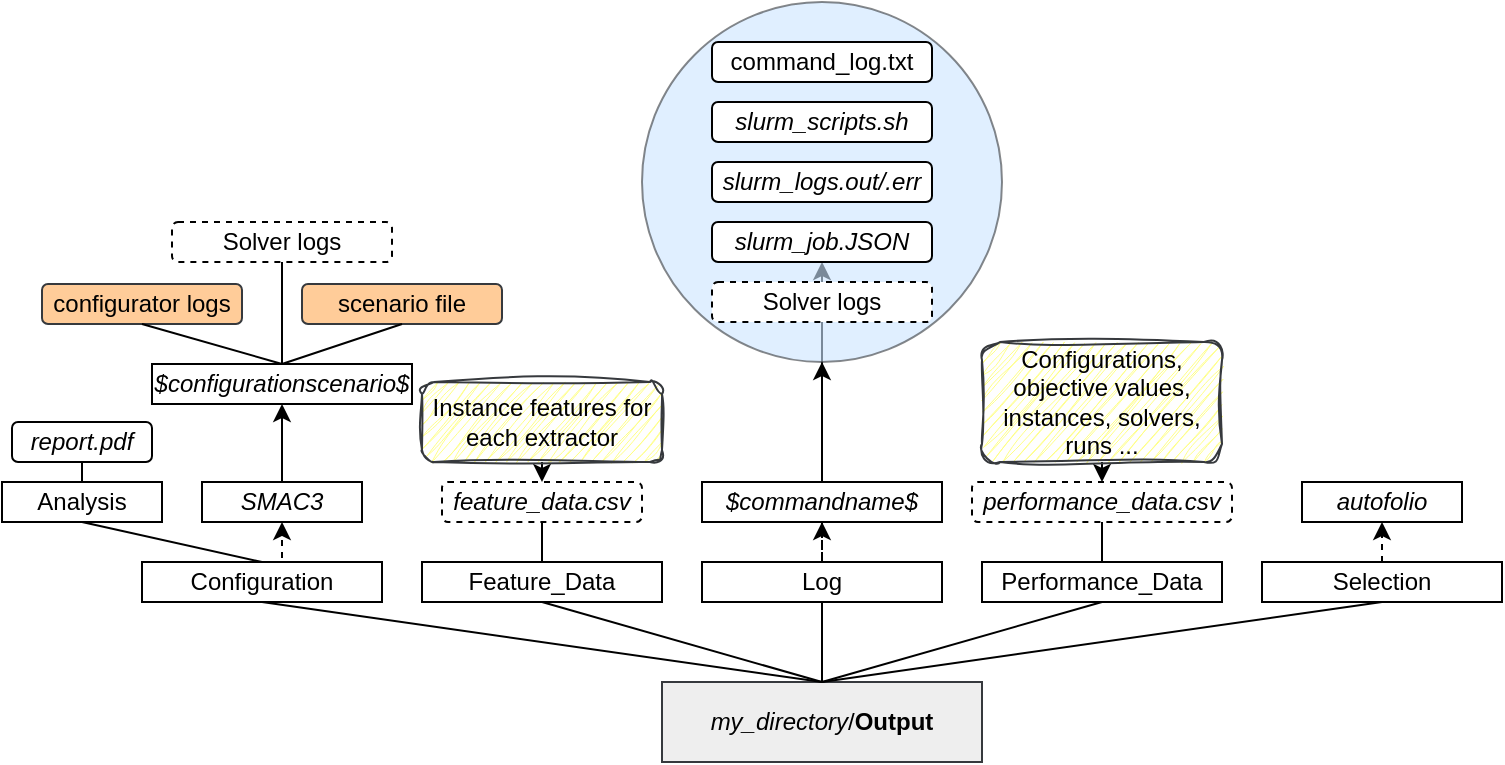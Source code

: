 <mxfile version="25.0.3">
  <diagram name="Page-1" id="LsuZwULILTjT-gBx8u80">
    <mxGraphModel dx="908" dy="731" grid="1" gridSize="10" guides="1" tooltips="1" connect="1" arrows="1" fold="1" page="0" pageScale="1" pageWidth="827" pageHeight="1169" math="0" shadow="0">
      <root>
        <mxCell id="0" />
        <mxCell id="1" parent="0" />
        <mxCell id="gA8M1yc7Dff5uaxXbzPu-1" value="&lt;i&gt;my_directory&lt;/i&gt;/&lt;b&gt;Output&lt;/b&gt;" style="rounded=0;whiteSpace=wrap;html=1;fillColor=#eeeeee;strokeColor=#36393d;" vertex="1" parent="1">
          <mxGeometry x="380" y="600" width="160" height="40" as="geometry" />
        </mxCell>
        <mxCell id="gA8M1yc7Dff5uaxXbzPu-13" style="edgeStyle=orthogonalEdgeStyle;rounded=0;orthogonalLoop=1;jettySize=auto;html=1;exitX=0.5;exitY=0;exitDx=0;exitDy=0;entryX=0.5;entryY=1;entryDx=0;entryDy=0;dashed=1;" edge="1" parent="1" source="gA8M1yc7Dff5uaxXbzPu-2" target="gA8M1yc7Dff5uaxXbzPu-12">
          <mxGeometry relative="1" as="geometry" />
        </mxCell>
        <mxCell id="gA8M1yc7Dff5uaxXbzPu-2" value="Configuration" style="rounded=0;whiteSpace=wrap;html=1;" vertex="1" parent="1">
          <mxGeometry x="120" y="540" width="120" height="20" as="geometry" />
        </mxCell>
        <mxCell id="gA8M1yc7Dff5uaxXbzPu-3" value="Feature_Data" style="rounded=0;whiteSpace=wrap;html=1;" vertex="1" parent="1">
          <mxGeometry x="260" y="540" width="120" height="20" as="geometry" />
        </mxCell>
        <mxCell id="gA8M1yc7Dff5uaxXbzPu-24" style="edgeStyle=orthogonalEdgeStyle;rounded=0;orthogonalLoop=1;jettySize=auto;html=1;exitX=0.5;exitY=0;exitDx=0;exitDy=0;dashed=1;" edge="1" parent="1" source="gA8M1yc7Dff5uaxXbzPu-4" target="gA8M1yc7Dff5uaxXbzPu-23">
          <mxGeometry relative="1" as="geometry" />
        </mxCell>
        <mxCell id="gA8M1yc7Dff5uaxXbzPu-4" value="Log" style="rounded=0;whiteSpace=wrap;html=1;" vertex="1" parent="1">
          <mxGeometry x="400" y="540" width="120" height="20" as="geometry" />
        </mxCell>
        <mxCell id="gA8M1yc7Dff5uaxXbzPu-5" value="Performance_Data" style="rounded=0;whiteSpace=wrap;html=1;" vertex="1" parent="1">
          <mxGeometry x="540" y="540" width="120" height="20" as="geometry" />
        </mxCell>
        <mxCell id="gA8M1yc7Dff5uaxXbzPu-21" style="edgeStyle=orthogonalEdgeStyle;rounded=0;orthogonalLoop=1;jettySize=auto;html=1;exitX=0.5;exitY=0;exitDx=0;exitDy=0;entryX=0.5;entryY=1;entryDx=0;entryDy=0;dashed=1;" edge="1" parent="1" source="gA8M1yc7Dff5uaxXbzPu-7" target="gA8M1yc7Dff5uaxXbzPu-20">
          <mxGeometry relative="1" as="geometry" />
        </mxCell>
        <mxCell id="gA8M1yc7Dff5uaxXbzPu-7" value="Selection" style="rounded=0;whiteSpace=wrap;html=1;" vertex="1" parent="1">
          <mxGeometry x="680" y="540" width="120" height="20" as="geometry" />
        </mxCell>
        <mxCell id="gA8M1yc7Dff5uaxXbzPu-9" value="Analysis" style="rounded=0;whiteSpace=wrap;html=1;" vertex="1" parent="1">
          <mxGeometry x="50" y="500" width="80" height="20" as="geometry" />
        </mxCell>
        <mxCell id="gA8M1yc7Dff5uaxXbzPu-11" value="" style="endArrow=none;html=1;rounded=0;exitX=0.5;exitY=1;exitDx=0;exitDy=0;entryX=0.5;entryY=0;entryDx=0;entryDy=0;" edge="1" parent="1" source="gA8M1yc7Dff5uaxXbzPu-9" target="gA8M1yc7Dff5uaxXbzPu-2">
          <mxGeometry width="50" height="50" relative="1" as="geometry">
            <mxPoint x="390" y="570" as="sourcePoint" />
            <mxPoint x="440" y="520" as="targetPoint" />
          </mxGeometry>
        </mxCell>
        <mxCell id="gA8M1yc7Dff5uaxXbzPu-33" style="edgeStyle=orthogonalEdgeStyle;rounded=0;orthogonalLoop=1;jettySize=auto;html=1;exitX=0.5;exitY=0;exitDx=0;exitDy=0;" edge="1" parent="1" source="gA8M1yc7Dff5uaxXbzPu-12" target="gA8M1yc7Dff5uaxXbzPu-32">
          <mxGeometry relative="1" as="geometry" />
        </mxCell>
        <mxCell id="gA8M1yc7Dff5uaxXbzPu-12" value="&lt;i&gt;SMAC3&lt;/i&gt;" style="rounded=0;whiteSpace=wrap;html=1;" vertex="1" parent="1">
          <mxGeometry x="150" y="500" width="80" height="20" as="geometry" />
        </mxCell>
        <mxCell id="gA8M1yc7Dff5uaxXbzPu-14" value="&lt;i&gt;feature_data.csv&lt;/i&gt;" style="rounded=1;whiteSpace=wrap;html=1;dashed=1;" vertex="1" parent="1">
          <mxGeometry x="270" y="500" width="100" height="20" as="geometry" />
        </mxCell>
        <mxCell id="gA8M1yc7Dff5uaxXbzPu-17" value="" style="endArrow=none;html=1;rounded=0;exitX=0.5;exitY=0;exitDx=0;exitDy=0;entryX=0.5;entryY=1;entryDx=0;entryDy=0;" edge="1" parent="1" source="gA8M1yc7Dff5uaxXbzPu-3" target="gA8M1yc7Dff5uaxXbzPu-14">
          <mxGeometry width="50" height="50" relative="1" as="geometry">
            <mxPoint x="390" y="570" as="sourcePoint" />
            <mxPoint x="440" y="520" as="targetPoint" />
          </mxGeometry>
        </mxCell>
        <mxCell id="gA8M1yc7Dff5uaxXbzPu-18" value="&lt;i&gt;performance_data.csv&lt;/i&gt;" style="rounded=1;whiteSpace=wrap;html=1;dashed=1;" vertex="1" parent="1">
          <mxGeometry x="535" y="500" width="130" height="20" as="geometry" />
        </mxCell>
        <mxCell id="gA8M1yc7Dff5uaxXbzPu-19" value="" style="endArrow=none;html=1;rounded=0;exitX=0.5;exitY=0;exitDx=0;exitDy=0;entryX=0.5;entryY=1;entryDx=0;entryDy=0;" edge="1" parent="1" source="gA8M1yc7Dff5uaxXbzPu-5" target="gA8M1yc7Dff5uaxXbzPu-18">
          <mxGeometry width="50" height="50" relative="1" as="geometry">
            <mxPoint x="390" y="570" as="sourcePoint" />
            <mxPoint x="440" y="520" as="targetPoint" />
          </mxGeometry>
        </mxCell>
        <mxCell id="gA8M1yc7Dff5uaxXbzPu-20" value="&lt;i&gt;autofolio&lt;/i&gt;" style="rounded=0;whiteSpace=wrap;html=1;" vertex="1" parent="1">
          <mxGeometry x="700" y="500" width="80" height="20" as="geometry" />
        </mxCell>
        <mxCell id="gA8M1yc7Dff5uaxXbzPu-31" style="edgeStyle=orthogonalEdgeStyle;rounded=0;orthogonalLoop=1;jettySize=auto;html=1;exitX=0.5;exitY=0;exitDx=0;exitDy=0;entryX=0.5;entryY=1;entryDx=0;entryDy=0;" edge="1" parent="1" source="gA8M1yc7Dff5uaxXbzPu-23" target="gA8M1yc7Dff5uaxXbzPu-25">
          <mxGeometry relative="1" as="geometry" />
        </mxCell>
        <mxCell id="gA8M1yc7Dff5uaxXbzPu-42" value="" style="edgeStyle=orthogonalEdgeStyle;rounded=0;orthogonalLoop=1;jettySize=auto;html=1;" edge="1" parent="1" source="gA8M1yc7Dff5uaxXbzPu-23" target="gA8M1yc7Dff5uaxXbzPu-30">
          <mxGeometry relative="1" as="geometry" />
        </mxCell>
        <mxCell id="gA8M1yc7Dff5uaxXbzPu-23" value="&lt;i&gt;$commandname$&lt;/i&gt;" style="rounded=0;whiteSpace=wrap;html=1;" vertex="1" parent="1">
          <mxGeometry x="400" y="500" width="120" height="20" as="geometry" />
        </mxCell>
        <mxCell id="gA8M1yc7Dff5uaxXbzPu-25" value="" style="ellipse;whiteSpace=wrap;html=1;aspect=fixed;opacity=60;fillColor=#cce5ff;strokeColor=#36393d;" vertex="1" parent="1">
          <mxGeometry x="370" y="260" width="180" height="180" as="geometry" />
        </mxCell>
        <mxCell id="gA8M1yc7Dff5uaxXbzPu-26" value="command_log.txt" style="rounded=1;whiteSpace=wrap;html=1;" vertex="1" parent="1">
          <mxGeometry x="405" y="280" width="110" height="20" as="geometry" />
        </mxCell>
        <mxCell id="gA8M1yc7Dff5uaxXbzPu-27" value="&lt;i&gt;slurm_scripts.sh&lt;/i&gt;" style="rounded=1;whiteSpace=wrap;html=1;" vertex="1" parent="1">
          <mxGeometry x="405" y="310" width="110" height="20" as="geometry" />
        </mxCell>
        <mxCell id="gA8M1yc7Dff5uaxXbzPu-28" value="Solver logs" style="rounded=1;whiteSpace=wrap;html=1;dashed=1;" vertex="1" parent="1">
          <mxGeometry x="405" y="400" width="110" height="20" as="geometry" />
        </mxCell>
        <mxCell id="gA8M1yc7Dff5uaxXbzPu-29" value="&lt;i&gt;slurm_logs.out/.err&lt;/i&gt;" style="rounded=1;whiteSpace=wrap;html=1;" vertex="1" parent="1">
          <mxGeometry x="405" y="340" width="110" height="20" as="geometry" />
        </mxCell>
        <mxCell id="gA8M1yc7Dff5uaxXbzPu-30" value="&lt;i&gt;slurm_job.JSON&lt;/i&gt;" style="rounded=1;whiteSpace=wrap;html=1;" vertex="1" parent="1">
          <mxGeometry x="405" y="370" width="110" height="20" as="geometry" />
        </mxCell>
        <mxCell id="gA8M1yc7Dff5uaxXbzPu-32" value="&lt;i&gt;$configurationscenario$&lt;/i&gt;" style="rounded=0;whiteSpace=wrap;html=1;" vertex="1" parent="1">
          <mxGeometry x="125" y="441" width="130" height="20" as="geometry" />
        </mxCell>
        <mxCell id="gA8M1yc7Dff5uaxXbzPu-34" value="configurator logs" style="rounded=1;whiteSpace=wrap;html=1;fillColor=#ffcc99;strokeColor=#36393d;glass=0;" vertex="1" parent="1">
          <mxGeometry x="70" y="401" width="100" height="20" as="geometry" />
        </mxCell>
        <mxCell id="gA8M1yc7Dff5uaxXbzPu-38" value="" style="endArrow=none;html=1;rounded=0;exitX=0.5;exitY=0;exitDx=0;exitDy=0;entryX=0.5;entryY=1;entryDx=0;entryDy=0;" edge="1" parent="1" source="gA8M1yc7Dff5uaxXbzPu-32" target="gA8M1yc7Dff5uaxXbzPu-34">
          <mxGeometry width="50" height="50" relative="1" as="geometry">
            <mxPoint x="410" y="540" as="sourcePoint" />
            <mxPoint x="460" y="490" as="targetPoint" />
          </mxGeometry>
        </mxCell>
        <mxCell id="gA8M1yc7Dff5uaxXbzPu-39" value="Solver logs" style="rounded=1;whiteSpace=wrap;html=1;dashed=1;" vertex="1" parent="1">
          <mxGeometry x="135" y="370" width="110" height="20" as="geometry" />
        </mxCell>
        <mxCell id="gA8M1yc7Dff5uaxXbzPu-41" value="" style="endArrow=none;html=1;rounded=0;exitX=0.5;exitY=0;exitDx=0;exitDy=0;entryX=0.5;entryY=1;entryDx=0;entryDy=0;" edge="1" parent="1" source="gA8M1yc7Dff5uaxXbzPu-32" target="gA8M1yc7Dff5uaxXbzPu-39">
          <mxGeometry width="50" height="50" relative="1" as="geometry">
            <mxPoint x="410" y="540" as="sourcePoint" />
            <mxPoint x="460" y="490" as="targetPoint" />
          </mxGeometry>
        </mxCell>
        <mxCell id="gA8M1yc7Dff5uaxXbzPu-44" style="edgeStyle=orthogonalEdgeStyle;rounded=0;orthogonalLoop=1;jettySize=auto;html=1;exitX=0.5;exitY=1;exitDx=0;exitDy=0;entryX=0.5;entryY=0;entryDx=0;entryDy=0;" edge="1" parent="1" source="gA8M1yc7Dff5uaxXbzPu-43" target="gA8M1yc7Dff5uaxXbzPu-18">
          <mxGeometry relative="1" as="geometry" />
        </mxCell>
        <mxCell id="gA8M1yc7Dff5uaxXbzPu-43" value="Configurations, objective values, instances, solvers, runs ..." style="rounded=1;whiteSpace=wrap;html=1;sketch=1;curveFitting=1;jiggle=2;fillColor=#ffff88;strokeColor=#36393d;" vertex="1" parent="1">
          <mxGeometry x="540" y="430" width="120" height="60" as="geometry" />
        </mxCell>
        <mxCell id="gA8M1yc7Dff5uaxXbzPu-45" value="" style="endArrow=none;html=1;rounded=0;exitX=0.5;exitY=0;exitDx=0;exitDy=0;entryX=0.5;entryY=1;entryDx=0;entryDy=0;" edge="1" parent="1" source="gA8M1yc7Dff5uaxXbzPu-1" target="gA8M1yc7Dff5uaxXbzPu-2">
          <mxGeometry width="50" height="50" relative="1" as="geometry">
            <mxPoint x="410" y="540" as="sourcePoint" />
            <mxPoint x="460" y="490" as="targetPoint" />
          </mxGeometry>
        </mxCell>
        <mxCell id="gA8M1yc7Dff5uaxXbzPu-46" value="" style="endArrow=none;html=1;rounded=0;exitX=0.5;exitY=0;exitDx=0;exitDy=0;entryX=0.5;entryY=1;entryDx=0;entryDy=0;" edge="1" parent="1" source="gA8M1yc7Dff5uaxXbzPu-1" target="gA8M1yc7Dff5uaxXbzPu-3">
          <mxGeometry width="50" height="50" relative="1" as="geometry">
            <mxPoint x="410" y="540" as="sourcePoint" />
            <mxPoint x="460" y="490" as="targetPoint" />
          </mxGeometry>
        </mxCell>
        <mxCell id="gA8M1yc7Dff5uaxXbzPu-47" value="" style="endArrow=none;html=1;rounded=0;exitX=0.5;exitY=0;exitDx=0;exitDy=0;entryX=0.5;entryY=1;entryDx=0;entryDy=0;" edge="1" parent="1" source="gA8M1yc7Dff5uaxXbzPu-1" target="gA8M1yc7Dff5uaxXbzPu-4">
          <mxGeometry width="50" height="50" relative="1" as="geometry">
            <mxPoint x="410" y="540" as="sourcePoint" />
            <mxPoint x="460" y="490" as="targetPoint" />
          </mxGeometry>
        </mxCell>
        <mxCell id="gA8M1yc7Dff5uaxXbzPu-48" value="" style="endArrow=none;html=1;rounded=0;exitX=0.5;exitY=0;exitDx=0;exitDy=0;entryX=0.5;entryY=1;entryDx=0;entryDy=0;" edge="1" parent="1" source="gA8M1yc7Dff5uaxXbzPu-1" target="gA8M1yc7Dff5uaxXbzPu-5">
          <mxGeometry width="50" height="50" relative="1" as="geometry">
            <mxPoint x="410" y="540" as="sourcePoint" />
            <mxPoint x="460" y="490" as="targetPoint" />
          </mxGeometry>
        </mxCell>
        <mxCell id="gA8M1yc7Dff5uaxXbzPu-51" value="" style="endArrow=none;html=1;rounded=0;exitX=0.5;exitY=0;exitDx=0;exitDy=0;entryX=0.5;entryY=1;entryDx=0;entryDy=0;" edge="1" parent="1" source="gA8M1yc7Dff5uaxXbzPu-1" target="gA8M1yc7Dff5uaxXbzPu-7">
          <mxGeometry width="50" height="50" relative="1" as="geometry">
            <mxPoint x="410" y="540" as="sourcePoint" />
            <mxPoint x="460" y="490" as="targetPoint" />
          </mxGeometry>
        </mxCell>
        <mxCell id="gA8M1yc7Dff5uaxXbzPu-52" value="&lt;i&gt;report.pdf&lt;/i&gt;" style="rounded=1;whiteSpace=wrap;html=1;" vertex="1" parent="1">
          <mxGeometry x="55" y="470" width="70" height="20" as="geometry" />
        </mxCell>
        <mxCell id="gA8M1yc7Dff5uaxXbzPu-53" value="" style="endArrow=none;html=1;rounded=0;exitX=0.5;exitY=0;exitDx=0;exitDy=0;entryX=0.5;entryY=1;entryDx=0;entryDy=0;" edge="1" parent="1" source="gA8M1yc7Dff5uaxXbzPu-9" target="gA8M1yc7Dff5uaxXbzPu-52">
          <mxGeometry width="50" height="50" relative="1" as="geometry">
            <mxPoint x="410" y="540" as="sourcePoint" />
            <mxPoint x="460" y="490" as="targetPoint" />
          </mxGeometry>
        </mxCell>
        <mxCell id="gA8M1yc7Dff5uaxXbzPu-54" value="scenario file" style="rounded=1;whiteSpace=wrap;html=1;fillColor=#ffcc99;strokeColor=#36393d;glass=0;" vertex="1" parent="1">
          <mxGeometry x="200" y="401" width="100" height="20" as="geometry" />
        </mxCell>
        <mxCell id="gA8M1yc7Dff5uaxXbzPu-55" value="" style="endArrow=none;html=1;rounded=0;exitX=0.5;exitY=0;exitDx=0;exitDy=0;entryX=0.5;entryY=1;entryDx=0;entryDy=0;" edge="1" parent="1" source="gA8M1yc7Dff5uaxXbzPu-32" target="gA8M1yc7Dff5uaxXbzPu-54">
          <mxGeometry width="50" height="50" relative="1" as="geometry">
            <mxPoint x="410" y="540" as="sourcePoint" />
            <mxPoint x="460" y="490" as="targetPoint" />
          </mxGeometry>
        </mxCell>
        <mxCell id="gA8M1yc7Dff5uaxXbzPu-57" style="edgeStyle=orthogonalEdgeStyle;rounded=0;orthogonalLoop=1;jettySize=auto;html=1;exitX=0.5;exitY=1;exitDx=0;exitDy=0;entryX=0.5;entryY=0;entryDx=0;entryDy=0;" edge="1" parent="1" source="gA8M1yc7Dff5uaxXbzPu-56" target="gA8M1yc7Dff5uaxXbzPu-14">
          <mxGeometry relative="1" as="geometry" />
        </mxCell>
        <mxCell id="gA8M1yc7Dff5uaxXbzPu-56" value="Instance features for each extractor" style="rounded=1;whiteSpace=wrap;html=1;sketch=1;curveFitting=1;jiggle=2;fillColor=#ffff88;strokeColor=#36393d;" vertex="1" parent="1">
          <mxGeometry x="260" y="450" width="120" height="40" as="geometry" />
        </mxCell>
      </root>
    </mxGraphModel>
  </diagram>
</mxfile>
